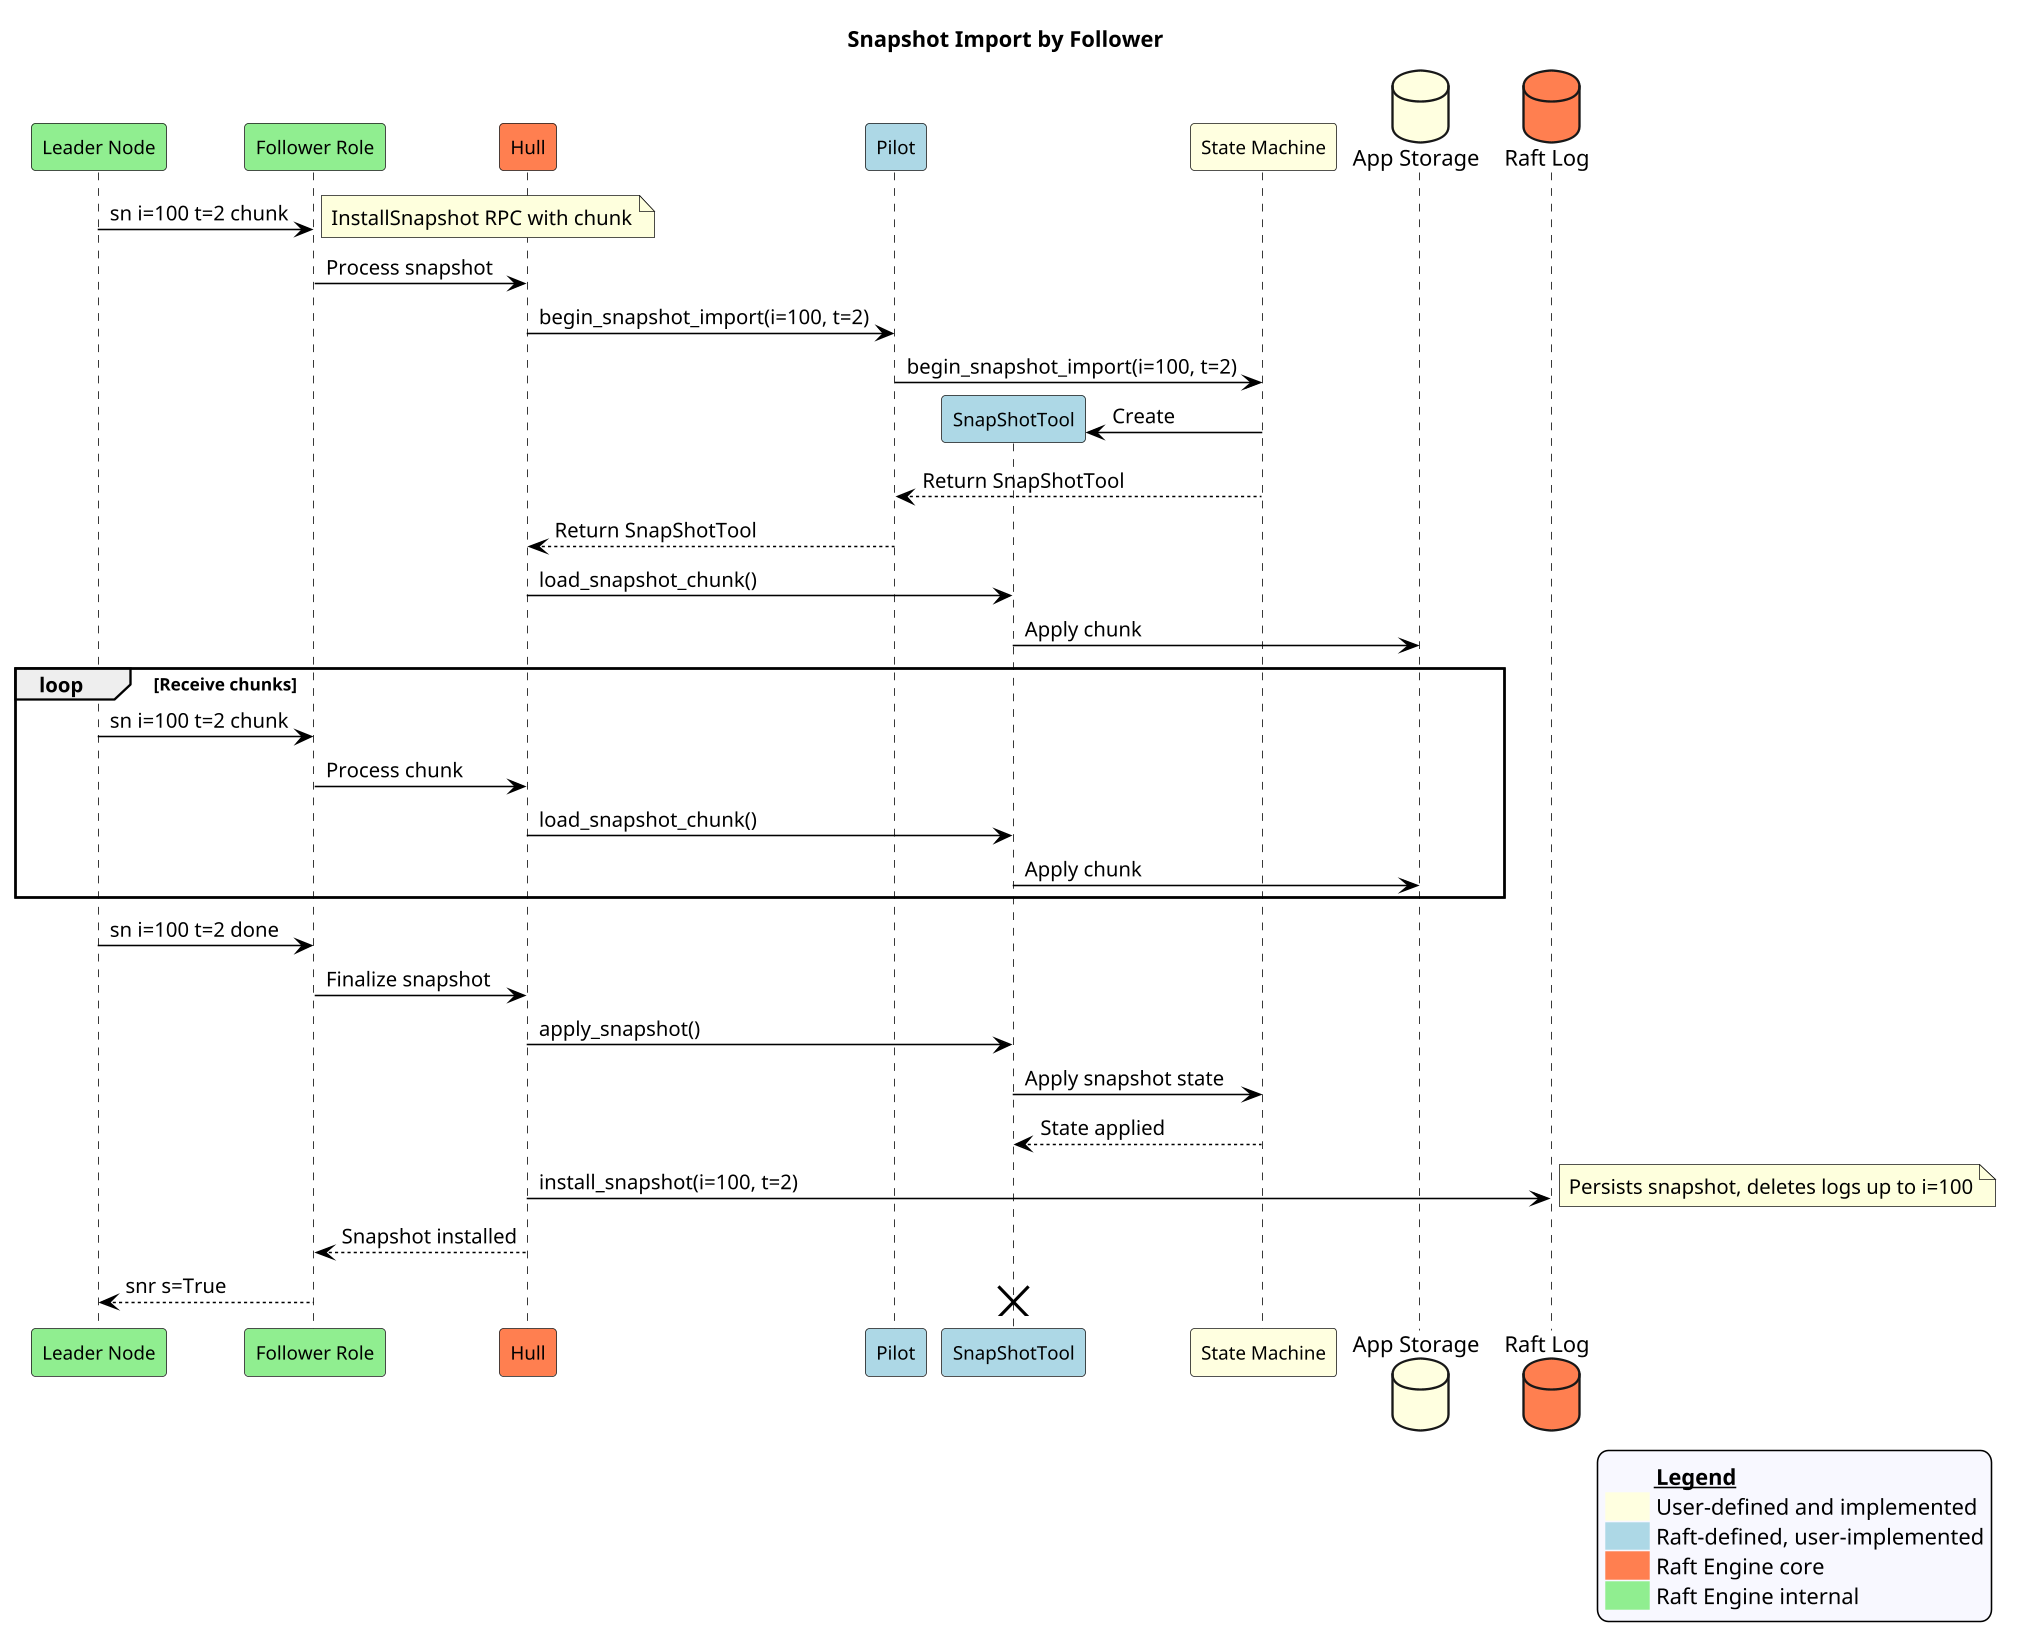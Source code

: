 @startuml
!pragma ratio 0.7
skinparam dpi 150
skinparam monochrome false
skinparam sequence {
  ArrowColor Black
  ActorBorderColor Black
  LifeLineBorderColor Black
  ParticipantFontSize 12
  Padding 10
}
skinparam legend {
  backgroundColor #GhostWhite
  entrySeparator #GhostWhite
}
title Snapshot Import by Follower

participant "Leader Node" as leader order 10 #Lightgreen
participant "Follower Role" as follower order 20 #Lightgreen
participant Hull as hull order 30 #Coral
participant Pilot as pilot order 40 #Lightblue
participant "State Machine" as app_state order 50 #Lightyellow
database "App Storage" as app_db order 60 #Lightyellow
database "Raft Log" as raft_log order 70 #Coral

leader -> follower: sn i=100 t=2 chunk
note right: InstallSnapshot RPC with chunk
follower -> hull: Process snapshot
hull -> pilot: begin_snapshot_import(i=100, t=2)
pilot -> app_state: begin_snapshot_import(i=100, t=2)
create participant "SnapShotTool" as tool order 45 #Lightblue
app_state->tool: Create
app_state --> pilot: Return SnapShotTool
pilot --> hull: Return SnapShotTool
hull -> tool: load_snapshot_chunk()
tool -> app_db: Apply chunk
loop Receive chunks
  leader -> follower: sn i=100 t=2 chunk
  follower -> hull: Process chunk
  hull -> tool: load_snapshot_chunk()
  tool -> app_db: Apply chunk
end
leader -> follower: sn i=100 t=2 done
follower -> hull: Finalize snapshot
hull -> tool: apply_snapshot()
tool -> app_state: Apply snapshot state
app_state --> tool: State applied
hull -> raft_log: install_snapshot(i=100, t=2)
note right: Persists snapshot, deletes logs up to i=100
hull --> follower: Snapshot installed
follower --> leader: snr s=True
destroy tool

legend right
  <#GhostWhite,#GhostWhite>|        |= __Legend__ |
  |<#Lightyellow>| User-defined and implemented|
  |<#Lightblue>| Raft-defined, user-implemented|
  |<#Coral>| Raft Engine core|
  |<#Lightgreen>| Raft Engine internal|
endlegend
@enduml